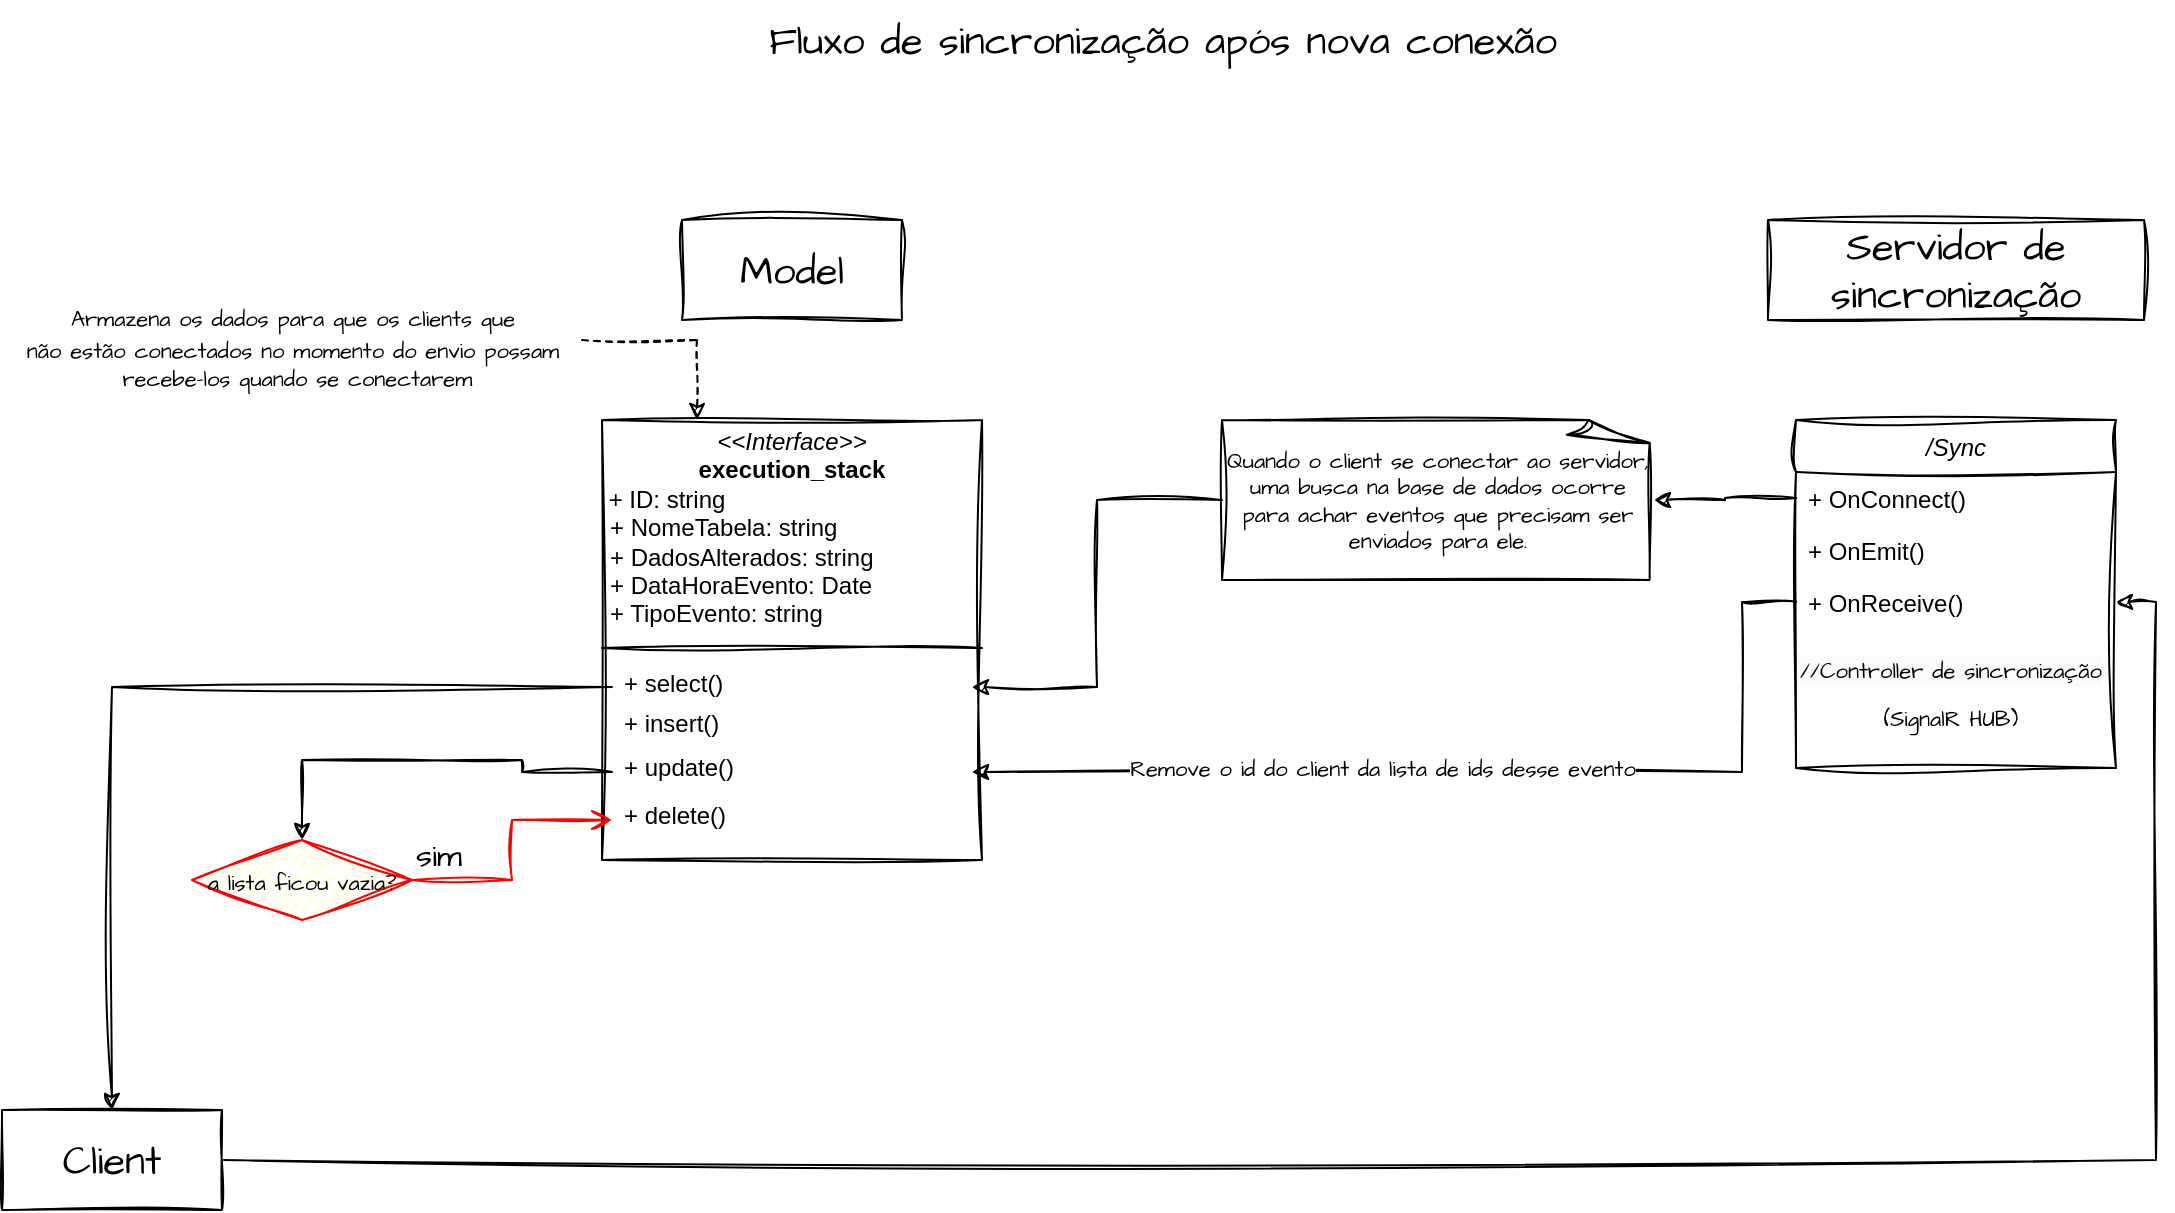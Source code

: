 <mxfile version="22.1.0" type="github" pages="3">
  <diagram id="C5RBs43oDa-KdzZeNtuy" name="Primeira sincronização">
    <mxGraphModel dx="2637" dy="518" grid="1" gridSize="10" guides="1" tooltips="1" connect="1" arrows="1" fold="1" page="1" pageScale="1" pageWidth="827" pageHeight="1169" math="0" shadow="0">
      <root>
        <mxCell id="WIyWlLk6GJQsqaUBKTNV-0" />
        <mxCell id="WIyWlLk6GJQsqaUBKTNV-1" parent="WIyWlLk6GJQsqaUBKTNV-0" />
        <mxCell id="jRsQkOjOdsNTi6uR8f5m-53" style="edgeStyle=orthogonalEdgeStyle;rounded=0;sketch=1;hachureGap=4;jiggle=2;curveFitting=1;orthogonalLoop=1;jettySize=auto;html=1;exitX=1;exitY=0.5;exitDx=0;exitDy=0;entryX=1;entryY=0.5;entryDx=0;entryDy=0;fontFamily=Architects Daughter;fontSource=https%3A%2F%2Ffonts.googleapis.com%2Fcss%3Ffamily%3DArchitects%2BDaughter;fontSize=16;" parent="WIyWlLk6GJQsqaUBKTNV-1" source="Hi__8zFEiCCDAj8Q8Fkw-0" target="jRsQkOjOdsNTi6uR8f5m-14" edge="1">
          <mxGeometry relative="1" as="geometry" />
        </mxCell>
        <mxCell id="Hi__8zFEiCCDAj8Q8Fkw-0" value="Client" style="html=1;whiteSpace=wrap;sketch=1;hachureGap=4;jiggle=2;curveFitting=1;fontFamily=Architects Daughter;fontSource=https%3A%2F%2Ffonts.googleapis.com%2Fcss%3Ffamily%3DArchitects%2BDaughter;fontSize=20;" parent="WIyWlLk6GJQsqaUBKTNV-1" vertex="1">
          <mxGeometry x="-1390" y="585" width="110" height="50" as="geometry" />
        </mxCell>
        <mxCell id="Hi__8zFEiCCDAj8Q8Fkw-1" value="Model" style="html=1;whiteSpace=wrap;sketch=1;hachureGap=4;jiggle=2;curveFitting=1;fontFamily=Architects Daughter;fontSource=https%3A%2F%2Ffonts.googleapis.com%2Fcss%3Ffamily%3DArchitects%2BDaughter;fontSize=20;" parent="WIyWlLk6GJQsqaUBKTNV-1" vertex="1">
          <mxGeometry x="-1050" y="140" width="110" height="50" as="geometry" />
        </mxCell>
        <mxCell id="Hi__8zFEiCCDAj8Q8Fkw-2" value="Servidor de sincronização" style="html=1;whiteSpace=wrap;sketch=1;hachureGap=4;jiggle=2;curveFitting=1;fontFamily=Architects Daughter;fontSource=https%3A%2F%2Ffonts.googleapis.com%2Fcss%3Ffamily%3DArchitects%2BDaughter;fontSize=20;" parent="WIyWlLk6GJQsqaUBKTNV-1" vertex="1">
          <mxGeometry x="-507" y="140" width="188" height="50" as="geometry" />
        </mxCell>
        <mxCell id="Hi__8zFEiCCDAj8Q8Fkw-3" value="/Sync" style="swimlane;fontStyle=2;align=center;verticalAlign=top;childLayout=stackLayout;horizontal=1;startSize=26;horizontalStack=0;resizeParent=1;resizeLast=0;collapsible=1;marginBottom=0;rounded=0;shadow=0;strokeWidth=1;sketch=1;curveFitting=1;jiggle=2;" parent="WIyWlLk6GJQsqaUBKTNV-1" vertex="1">
          <mxGeometry x="-493" y="240" width="160" height="174" as="geometry">
            <mxRectangle x="230" y="140" width="160" height="26" as="alternateBounds" />
          </mxGeometry>
        </mxCell>
        <mxCell id="Hi__8zFEiCCDAj8Q8Fkw-8" value="+ OnConnect()" style="text;align=left;verticalAlign=top;spacingLeft=4;spacingRight=4;overflow=hidden;rotatable=0;points=[[0,0.5],[1,0.5]];portConstraint=eastwest;sketch=1;curveFitting=1;jiggle=2;" parent="Hi__8zFEiCCDAj8Q8Fkw-3" vertex="1">
          <mxGeometry y="26" width="160" height="26" as="geometry" />
        </mxCell>
        <mxCell id="Hi__8zFEiCCDAj8Q8Fkw-10" value="+ OnEmit()" style="text;align=left;verticalAlign=top;spacingLeft=4;spacingRight=4;overflow=hidden;rotatable=0;points=[[0,0.5],[1,0.5]];portConstraint=eastwest;sketch=1;curveFitting=1;jiggle=2;" parent="Hi__8zFEiCCDAj8Q8Fkw-3" vertex="1">
          <mxGeometry y="52" width="160" height="26" as="geometry" />
        </mxCell>
        <mxCell id="jRsQkOjOdsNTi6uR8f5m-14" value="+ OnReceive()" style="text;align=left;verticalAlign=top;spacingLeft=4;spacingRight=4;overflow=hidden;rotatable=0;points=[[0,0.5],[1,0.5]];portConstraint=eastwest;sketch=1;curveFitting=1;jiggle=2;" parent="Hi__8zFEiCCDAj8Q8Fkw-3" vertex="1">
          <mxGeometry y="78" width="160" height="26" as="geometry" />
        </mxCell>
        <mxCell id="vqzMiXKbGknRWC0DVuDT-0" value="&lt;span style=&quot;color: rgb(0, 0, 0); font-family: &amp;quot;Architects Daughter&amp;quot;; font-size: 11px; font-style: normal; font-variant-ligatures: normal; font-variant-caps: normal; font-weight: 400; letter-spacing: normal; orphans: 2; text-align: center; text-indent: 0px; text-transform: none; widows: 2; word-spacing: 0px; -webkit-text-stroke-width: 0px; background-color: rgb(251, 251, 251); text-decoration-thickness: initial; text-decoration-style: initial; text-decoration-color: initial; float: none; display: inline !important;&quot;&gt;//Controller de sincronização&lt;/span&gt;&lt;br style=&quot;border-color: var(--border-color); color: rgb(0, 0, 0); font-family: &amp;quot;Architects Daughter&amp;quot;; font-size: 11px; font-style: normal; font-variant-ligatures: normal; font-variant-caps: normal; font-weight: 400; letter-spacing: normal; orphans: 2; text-align: center; text-indent: 0px; text-transform: none; widows: 2; word-spacing: 0px; -webkit-text-stroke-width: 0px; background-color: rgb(251, 251, 251); text-decoration-thickness: initial; text-decoration-style: initial; text-decoration-color: initial;&quot;&gt;&lt;div style=&quot;text-align: center;&quot;&gt;&lt;span style=&quot;font-size: 11px;&quot;&gt;(SignalR HUB)&lt;/span&gt;&lt;/div&gt;" style="text;whiteSpace=wrap;html=1;fontSize=20;fontFamily=Architects Daughter;" vertex="1" parent="Hi__8zFEiCCDAj8Q8Fkw-3">
          <mxGeometry y="104" width="160" height="70" as="geometry" />
        </mxCell>
        <mxCell id="jRsQkOjOdsNTi6uR8f5m-15" value="Quando o client se conectar ao servidor, uma busca na base de dados ocorre para achar eventos que precisam ser enviados para ele." style="whiteSpace=wrap;html=1;shape=mxgraph.basic.document;sketch=1;hachureGap=4;jiggle=2;curveFitting=1;fontFamily=Architects Daughter;fontSource=https%3A%2F%2Ffonts.googleapis.com%2Fcss%3Ffamily%3DArchitects%2BDaughter;fontSize=11;" parent="WIyWlLk6GJQsqaUBKTNV-1" vertex="1">
          <mxGeometry x="-780" y="240" width="216" height="80" as="geometry" />
        </mxCell>
        <mxCell id="jRsQkOjOdsNTi6uR8f5m-16" style="edgeStyle=orthogonalEdgeStyle;rounded=0;sketch=1;hachureGap=4;jiggle=2;curveFitting=1;orthogonalLoop=1;jettySize=auto;html=1;exitX=0;exitY=0.5;exitDx=0;exitDy=0;fontFamily=Architects Daughter;fontSource=https%3A%2F%2Ffonts.googleapis.com%2Fcss%3Ffamily%3DArchitects%2BDaughter;fontSize=16;" parent="WIyWlLk6GJQsqaUBKTNV-1" source="Hi__8zFEiCCDAj8Q8Fkw-8" target="jRsQkOjOdsNTi6uR8f5m-15" edge="1">
          <mxGeometry relative="1" as="geometry" />
        </mxCell>
        <mxCell id="jRsQkOjOdsNTi6uR8f5m-18" value="&lt;p style=&quot;margin:0px;margin-top:4px;text-align:center;&quot;&gt;&lt;i&gt;&amp;lt;&amp;lt;Interface&amp;gt;&amp;gt;&lt;/i&gt;&lt;br&gt;&lt;/p&gt;&lt;div style=&quot;text-align: center;&quot;&gt;&lt;span style=&quot;background-color: initial; text-align: left;&quot;&gt;&lt;b&gt;execution_stack&lt;/b&gt;&lt;/span&gt;&lt;/div&gt;&lt;div style=&quot;&quot;&gt;&lt;span style=&quot;background-color: initial;&quot;&gt;&amp;nbsp;+ ID: string&lt;/span&gt;&lt;/div&gt;&lt;p style=&quot;margin:0px;margin-left:4px;&quot;&gt;+ NomeTabela: string&lt;/p&gt;&lt;p style=&quot;margin:0px;margin-left:4px;&quot;&gt;+ DadosAlterados: string&lt;/p&gt;&lt;p style=&quot;margin:0px;margin-left:4px;&quot;&gt;+ DataHoraEvento: Date&lt;/p&gt;&lt;p style=&quot;margin:0px;margin-left:4px;&quot;&gt;+ TipoEvento: string&lt;/p&gt;&lt;p style=&quot;margin:0px;margin-left:4px;&quot;&gt;&lt;br&gt;&lt;/p&gt;" style="verticalAlign=top;align=left;overflow=fill;fontSize=12;fontFamily=Helvetica;html=1;whiteSpace=wrap;sketch=1;hachureGap=4;jiggle=2;curveFitting=1;fontSource=https%3A%2F%2Ffonts.googleapis.com%2Fcss%3Ffamily%3DArchitects%2BDaughter;" parent="WIyWlLk6GJQsqaUBKTNV-1" vertex="1">
          <mxGeometry x="-1090" y="240" width="190" height="220" as="geometry" />
        </mxCell>
        <mxCell id="jRsQkOjOdsNTi6uR8f5m-23" style="edgeStyle=orthogonalEdgeStyle;rounded=0;sketch=1;hachureGap=4;jiggle=2;curveFitting=1;orthogonalLoop=1;jettySize=auto;html=1;fontFamily=Architects Daughter;fontSource=https%3A%2F%2Ffonts.googleapis.com%2Fcss%3Ffamily%3DArchitects%2BDaughter;fontSize=16;exitX=0;exitY=0.5;exitDx=0;exitDy=0;exitPerimeter=0;" parent="WIyWlLk6GJQsqaUBKTNV-1" source="jRsQkOjOdsNTi6uR8f5m-15" target="jRsQkOjOdsNTi6uR8f5m-27" edge="1">
          <mxGeometry relative="1" as="geometry">
            <mxPoint x="-850" y="360" as="targetPoint" />
          </mxGeometry>
        </mxCell>
        <mxCell id="jRsQkOjOdsNTi6uR8f5m-25" value="" style="line;strokeWidth=1;fillColor=none;align=left;verticalAlign=middle;spacingTop=-1;spacingLeft=3;spacingRight=3;rotatable=0;labelPosition=right;points=[];portConstraint=eastwest;strokeColor=inherit;sketch=1;hachureGap=4;jiggle=2;curveFitting=1;fontFamily=Architects Daughter;fontSource=https%3A%2F%2Ffonts.googleapis.com%2Fcss%3Ffamily%3DArchitects%2BDaughter;fontSize=20;" parent="WIyWlLk6GJQsqaUBKTNV-1" vertex="1">
          <mxGeometry x="-1090" y="350" width="190" height="8" as="geometry" />
        </mxCell>
        <mxCell id="jRsQkOjOdsNTi6uR8f5m-26" value="+ insert()" style="text;align=left;verticalAlign=top;spacingLeft=4;spacingRight=4;overflow=hidden;rotatable=0;points=[[0,0.5],[1,0.5]];portConstraint=eastwest;sketch=1;curveFitting=1;jiggle=2;" parent="WIyWlLk6GJQsqaUBKTNV-1" vertex="1">
          <mxGeometry x="-1085" y="378" width="180" height="32" as="geometry" />
        </mxCell>
        <mxCell id="jRsQkOjOdsNTi6uR8f5m-66" style="edgeStyle=orthogonalEdgeStyle;rounded=0;sketch=1;hachureGap=4;jiggle=2;curveFitting=1;orthogonalLoop=1;jettySize=auto;html=1;entryX=0.5;entryY=0;entryDx=0;entryDy=0;fontFamily=Architects Daughter;fontSource=https%3A%2F%2Ffonts.googleapis.com%2Fcss%3Ffamily%3DArchitects%2BDaughter;fontSize=16;" parent="WIyWlLk6GJQsqaUBKTNV-1" source="jRsQkOjOdsNTi6uR8f5m-27" target="Hi__8zFEiCCDAj8Q8Fkw-0" edge="1">
          <mxGeometry relative="1" as="geometry" />
        </mxCell>
        <mxCell id="jRsQkOjOdsNTi6uR8f5m-27" value="+ select()" style="text;align=left;verticalAlign=top;spacingLeft=4;spacingRight=4;overflow=hidden;rotatable=0;points=[[0,0.5],[1,0.5]];portConstraint=eastwest;sketch=1;curveFitting=1;jiggle=2;" parent="WIyWlLk6GJQsqaUBKTNV-1" vertex="1">
          <mxGeometry x="-1085" y="358" width="180" height="31" as="geometry" />
        </mxCell>
        <mxCell id="jRsQkOjOdsNTi6uR8f5m-64" style="edgeStyle=orthogonalEdgeStyle;rounded=0;sketch=1;hachureGap=4;jiggle=2;curveFitting=1;orthogonalLoop=1;jettySize=auto;html=1;entryX=0.5;entryY=0;entryDx=0;entryDy=0;fontFamily=Architects Daughter;fontSource=https%3A%2F%2Ffonts.googleapis.com%2Fcss%3Ffamily%3DArchitects%2BDaughter;fontSize=16;" parent="WIyWlLk6GJQsqaUBKTNV-1" source="jRsQkOjOdsNTi6uR8f5m-28" target="jRsQkOjOdsNTi6uR8f5m-59" edge="1">
          <mxGeometry relative="1" as="geometry">
            <Array as="points">
              <mxPoint x="-1130" y="416" />
              <mxPoint x="-1130" y="410" />
              <mxPoint x="-1240" y="410" />
            </Array>
          </mxGeometry>
        </mxCell>
        <mxCell id="jRsQkOjOdsNTi6uR8f5m-28" value="+ update()" style="text;align=left;verticalAlign=top;spacingLeft=4;spacingRight=4;overflow=hidden;rotatable=0;points=[[0,0.5],[1,0.5]];portConstraint=eastwest;sketch=1;curveFitting=1;jiggle=2;" parent="WIyWlLk6GJQsqaUBKTNV-1" vertex="1">
          <mxGeometry x="-1085" y="400" width="180" height="32" as="geometry" />
        </mxCell>
        <mxCell id="jRsQkOjOdsNTi6uR8f5m-54" style="edgeStyle=orthogonalEdgeStyle;rounded=0;sketch=1;hachureGap=4;jiggle=2;curveFitting=1;orthogonalLoop=1;jettySize=auto;html=1;exitX=0;exitY=0.5;exitDx=0;exitDy=0;entryX=1;entryY=0.5;entryDx=0;entryDy=0;fontFamily=Architects Daughter;fontSource=https%3A%2F%2Ffonts.googleapis.com%2Fcss%3Ffamily%3DArchitects%2BDaughter;fontSize=16;" parent="WIyWlLk6GJQsqaUBKTNV-1" source="jRsQkOjOdsNTi6uR8f5m-14" target="jRsQkOjOdsNTi6uR8f5m-28" edge="1">
          <mxGeometry relative="1" as="geometry">
            <Array as="points">
              <mxPoint x="-520" y="331" />
              <mxPoint x="-520" y="416" />
            </Array>
          </mxGeometry>
        </mxCell>
        <mxCell id="jRsQkOjOdsNTi6uR8f5m-55" value="&lt;font style=&quot;font-size: 11px;&quot;&gt;Remove o id do client da lista de ids desse evento&lt;/font&gt;" style="edgeLabel;html=1;align=center;verticalAlign=middle;resizable=0;points=[];fontSize=20;fontFamily=Architects Daughter;" parent="jRsQkOjOdsNTi6uR8f5m-54" vertex="1" connectable="0">
          <mxGeometry x="0.189" relative="1" as="geometry">
            <mxPoint x="3" y="-5" as="offset" />
          </mxGeometry>
        </mxCell>
        <mxCell id="jRsQkOjOdsNTi6uR8f5m-56" value="+ delete()" style="text;align=left;verticalAlign=top;spacingLeft=4;spacingRight=4;overflow=hidden;rotatable=0;points=[[0,0.5],[1,0.5]];portConstraint=eastwest;sketch=1;curveFitting=1;jiggle=2;" parent="WIyWlLk6GJQsqaUBKTNV-1" vertex="1">
          <mxGeometry x="-1085" y="424" width="180" height="32" as="geometry" />
        </mxCell>
        <mxCell id="jRsQkOjOdsNTi6uR8f5m-59" value="&lt;p style=&quot;line-height: 10%;&quot;&gt;&lt;font style=&quot;font-size: 11px;&quot;&gt;a lista ficou vazia?&lt;/font&gt;&lt;/p&gt;" style="rhombus;whiteSpace=wrap;html=1;fontColor=#000000;fillColor=#ffffc0;strokeColor=#ff0000;sketch=1;hachureGap=4;jiggle=2;curveFitting=1;fontFamily=Architects Daughter;fontSource=https%3A%2F%2Ffonts.googleapis.com%2Fcss%3Ffamily%3DArchitects%2BDaughter;fontSize=20;" parent="WIyWlLk6GJQsqaUBKTNV-1" vertex="1">
          <mxGeometry x="-1295" y="450" width="110" height="40" as="geometry" />
        </mxCell>
        <mxCell id="jRsQkOjOdsNTi6uR8f5m-60" value="sim" style="edgeStyle=orthogonalEdgeStyle;html=1;align=left;verticalAlign=bottom;endArrow=open;endSize=8;strokeColor=#ff0000;rounded=0;sketch=1;hachureGap=4;jiggle=2;curveFitting=1;fontFamily=Architects Daughter;fontSource=https%3A%2F%2Ffonts.googleapis.com%2Fcss%3Ffamily%3DArchitects%2BDaughter;fontSize=16;" parent="WIyWlLk6GJQsqaUBKTNV-1" source="jRsQkOjOdsNTi6uR8f5m-59" target="jRsQkOjOdsNTi6uR8f5m-56" edge="1">
          <mxGeometry x="-1" relative="1" as="geometry">
            <mxPoint x="-1100" y="440" as="targetPoint" />
            <mxPoint as="offset" />
          </mxGeometry>
        </mxCell>
        <mxCell id="jRsQkOjOdsNTi6uR8f5m-67" value="Fluxo de sincronização após nova conexão" style="text;html=1;align=center;verticalAlign=middle;resizable=0;points=[];autosize=1;strokeColor=none;fillColor=none;fontSize=20;fontFamily=Architects Daughter;imageAlign=center;" parent="WIyWlLk6GJQsqaUBKTNV-1" vertex="1">
          <mxGeometry x="-1020" y="30" width="420" height="40" as="geometry" />
        </mxCell>
        <mxCell id="HvJhu8RIFM7844xApChd-3" style="edgeStyle=orthogonalEdgeStyle;rounded=0;sketch=1;hachureGap=4;jiggle=2;curveFitting=1;orthogonalLoop=1;jettySize=auto;html=1;entryX=0.25;entryY=0;entryDx=0;entryDy=0;fontFamily=Architects Daughter;fontSource=https%3A%2F%2Ffonts.googleapis.com%2Fcss%3Ffamily%3DArchitects%2BDaughter;fontSize=16;dashed=1;" parent="WIyWlLk6GJQsqaUBKTNV-1" source="HvJhu8RIFM7844xApChd-0" target="jRsQkOjOdsNTi6uR8f5m-18" edge="1">
          <mxGeometry relative="1" as="geometry" />
        </mxCell>
        <mxCell id="HvJhu8RIFM7844xApChd-0" value="&lt;p style=&quot;line-height: 82%;&quot;&gt;&lt;/p&gt;&lt;div style=&quot;&quot;&gt;&lt;span style=&quot;font-size: 11px; background-color: initial;&quot;&gt;Armazena os dados para que os clients que&lt;/span&gt;&lt;/div&gt;&lt;font style=&quot;font-size: 11px;&quot;&gt;&lt;div style=&quot;&quot;&gt;&lt;span style=&quot;background-color: initial;&quot;&gt;não estão conectados no momento do envio possam&lt;/span&gt;&lt;/div&gt;&lt;div style=&quot;&quot;&gt;&lt;span style=&quot;background-color: initial;&quot;&gt;&amp;nbsp;recebe-los quando se conectarem&lt;/span&gt;&lt;/div&gt;&lt;/font&gt;&lt;p&gt;&lt;/p&gt;" style="text;html=1;align=center;verticalAlign=middle;resizable=0;points=[];autosize=1;strokeColor=none;fillColor=none;fontSize=20;fontFamily=Architects Daughter;" parent="WIyWlLk6GJQsqaUBKTNV-1" vertex="1">
          <mxGeometry x="-1390" y="150" width="290" height="100" as="geometry" />
        </mxCell>
      </root>
    </mxGraphModel>
  </diagram>
  <diagram id="I1425I6Q4lxcdnc3qopk" name="Emissão de eventos">
    <mxGraphModel dx="1397" dy="300" grid="1" gridSize="10" guides="1" tooltips="1" connect="1" arrows="1" fold="1" page="1" pageScale="1" pageWidth="827" pageHeight="1169" math="0" shadow="0">
      <root>
        <mxCell id="0" />
        <mxCell id="1" parent="0" />
        <mxCell id="ARGoLYZWWMT1wSKJ1vYB-2" style="edgeStyle=orthogonalEdgeStyle;rounded=0;sketch=1;hachureGap=4;jiggle=2;curveFitting=1;orthogonalLoop=1;jettySize=auto;html=1;fontFamily=Architects Daughter;fontSource=https%3A%2F%2Ffonts.googleapis.com%2Fcss%3Ffamily%3DArchitects%2BDaughter;fontSize=16;" parent="1" source="ZoaKxBdLKp1PREuJ3JFW-2" target="ZoaKxBdLKp1PREuJ3JFW-7" edge="1">
          <mxGeometry relative="1" as="geometry" />
        </mxCell>
        <mxCell id="ARGoLYZWWMT1wSKJ1vYB-14" value="&lt;font style=&quot;font-size: 11px;&quot;&gt;Registrou alteração na base&lt;/font&gt;" style="edgeLabel;html=1;align=center;verticalAlign=middle;resizable=0;points=[];fontSize=20;fontFamily=Architects Daughter;" parent="ARGoLYZWWMT1wSKJ1vYB-2" vertex="1" connectable="0">
          <mxGeometry x="-0.053" y="-1" relative="1" as="geometry">
            <mxPoint x="-59" y="-66" as="offset" />
          </mxGeometry>
        </mxCell>
        <mxCell id="ZoaKxBdLKp1PREuJ3JFW-2" value="Client" style="html=1;whiteSpace=wrap;sketch=1;hachureGap=4;jiggle=2;curveFitting=1;fontFamily=Architects Daughter;fontSource=https%3A%2F%2Ffonts.googleapis.com%2Fcss%3Ffamily%3DArchitects%2BDaughter;fontSize=20;" parent="1" vertex="1">
          <mxGeometry x="-800" y="140" width="110" height="50" as="geometry" />
        </mxCell>
        <mxCell id="ZoaKxBdLKp1PREuJ3JFW-3" value="Model" style="html=1;whiteSpace=wrap;sketch=1;hachureGap=4;jiggle=2;curveFitting=1;fontFamily=Architects Daughter;fontSource=https%3A%2F%2Ffonts.googleapis.com%2Fcss%3Ffamily%3DArchitects%2BDaughter;fontSize=20;" parent="1" vertex="1">
          <mxGeometry x="190" y="100" width="110" height="50" as="geometry" />
        </mxCell>
        <mxCell id="ZoaKxBdLKp1PREuJ3JFW-4" value="Servidor de sincronização" style="html=1;whiteSpace=wrap;sketch=1;hachureGap=4;jiggle=2;curveFitting=1;fontFamily=Architects Daughter;fontSource=https%3A%2F%2Ffonts.googleapis.com%2Fcss%3Ffamily%3DArchitects%2BDaughter;fontSize=20;" parent="1" vertex="1">
          <mxGeometry x="-475.5" y="140" width="188" height="50" as="geometry" />
        </mxCell>
        <mxCell id="ZoaKxBdLKp1PREuJ3JFW-5" value="/Sync" style="swimlane;fontStyle=2;align=center;verticalAlign=top;childLayout=stackLayout;horizontal=1;startSize=26;horizontalStack=0;resizeParent=1;resizeLast=0;collapsible=1;marginBottom=0;rounded=0;shadow=0;strokeWidth=1;sketch=1;curveFitting=1;jiggle=2;" parent="1" vertex="1">
          <mxGeometry x="-493" y="240" width="223" height="164" as="geometry">
            <mxRectangle x="230" y="140" width="160" height="26" as="alternateBounds" />
          </mxGeometry>
        </mxCell>
        <mxCell id="ZoaKxBdLKp1PREuJ3JFW-6" value="+ OnConnect()" style="text;align=left;verticalAlign=top;spacingLeft=4;spacingRight=4;overflow=hidden;rotatable=0;points=[[0,0.5],[1,0.5]];portConstraint=eastwest;sketch=1;curveFitting=1;jiggle=2;" parent="ZoaKxBdLKp1PREuJ3JFW-5" vertex="1">
          <mxGeometry y="26" width="223" height="26" as="geometry" />
        </mxCell>
        <mxCell id="ZoaKxBdLKp1PREuJ3JFW-7" value="+ OnEmit(in event: execution_stack)" style="text;align=left;verticalAlign=top;spacingLeft=4;spacingRight=4;overflow=hidden;rotatable=0;points=[[0,0.5],[1,0.5]];portConstraint=eastwest;sketch=1;curveFitting=1;jiggle=2;fontStyle=2" parent="ZoaKxBdLKp1PREuJ3JFW-5" vertex="1">
          <mxGeometry y="52" width="223" height="26" as="geometry" />
        </mxCell>
        <mxCell id="ZoaKxBdLKp1PREuJ3JFW-8" value="+ OnReceive()" style="text;align=left;verticalAlign=top;spacingLeft=4;spacingRight=4;overflow=hidden;rotatable=0;points=[[0,0.5],[1,0.5]];portConstraint=eastwest;sketch=1;curveFitting=1;jiggle=2;" parent="ZoaKxBdLKp1PREuJ3JFW-5" vertex="1">
          <mxGeometry y="78" width="223" height="26" as="geometry" />
        </mxCell>
        <mxCell id="joi9s1srGYAvUPjW6hSq-1" value="&lt;font style=&quot;font-size: 11px;&quot;&gt;//Controller de sincronização&lt;br&gt;(SignalR HUB)&lt;/font&gt;" style="text;html=1;align=center;verticalAlign=middle;resizable=0;points=[];autosize=1;strokeColor=none;fillColor=none;fontSize=20;fontFamily=Architects Daughter;" vertex="1" parent="ZoaKxBdLKp1PREuJ3JFW-5">
          <mxGeometry y="104" width="223" height="60" as="geometry" />
        </mxCell>
        <mxCell id="ZoaKxBdLKp1PREuJ3JFW-11" value="&lt;p style=&quot;margin:0px;margin-top:4px;text-align:center;&quot;&gt;&lt;i&gt;&amp;lt;&amp;lt;Interface&amp;gt;&amp;gt;&lt;/i&gt;&lt;br&gt;&lt;/p&gt;&lt;div style=&quot;text-align: center;&quot;&gt;&lt;span style=&quot;background-color: initial; text-align: left;&quot;&gt;&lt;b&gt;execution_stack&lt;/b&gt;&lt;/span&gt;&lt;/div&gt;&lt;div style=&quot;&quot;&gt;&lt;span style=&quot;background-color: initial;&quot;&gt;&amp;nbsp;&lt;/span&gt;&lt;/div&gt;" style="verticalAlign=top;align=left;overflow=fill;fontSize=12;fontFamily=Helvetica;html=1;whiteSpace=wrap;sketch=1;hachureGap=4;jiggle=2;curveFitting=1;fontSource=https%3A%2F%2Ffonts.googleapis.com%2Fcss%3Ffamily%3DArchitects%2BDaughter;" parent="1" vertex="1">
          <mxGeometry x="150" y="200" width="220" height="260" as="geometry" />
        </mxCell>
        <mxCell id="ZoaKxBdLKp1PREuJ3JFW-13" value="" style="line;strokeWidth=1;fillColor=none;align=left;verticalAlign=middle;spacingTop=-1;spacingLeft=3;spacingRight=3;rotatable=0;labelPosition=right;points=[];portConstraint=eastwest;strokeColor=inherit;sketch=1;hachureGap=4;jiggle=2;curveFitting=1;fontFamily=Architects Daughter;fontSource=https%3A%2F%2Ffonts.googleapis.com%2Fcss%3Ffamily%3DArchitects%2BDaughter;fontSize=20;" parent="1" vertex="1">
          <mxGeometry x="150" y="349" width="220" height="8" as="geometry" />
        </mxCell>
        <mxCell id="ZoaKxBdLKp1PREuJ3JFW-14" value="+ insert()" style="text;align=left;verticalAlign=top;spacingLeft=4;spacingRight=4;overflow=hidden;rotatable=0;points=[[0,0.5],[1,0.5]];portConstraint=eastwest;sketch=1;curveFitting=1;jiggle=2;" parent="1" vertex="1">
          <mxGeometry x="155" y="380" width="180" height="32" as="geometry" />
        </mxCell>
        <mxCell id="ZoaKxBdLKp1PREuJ3JFW-16" value="+ select()" style="text;align=left;verticalAlign=top;spacingLeft=4;spacingRight=4;overflow=hidden;rotatable=0;points=[[0,0.5],[1,0.5]];portConstraint=eastwest;sketch=1;curveFitting=1;jiggle=2;" parent="1" vertex="1">
          <mxGeometry x="155" y="360" width="180" height="31" as="geometry" />
        </mxCell>
        <mxCell id="ZoaKxBdLKp1PREuJ3JFW-18" value="+ update()" style="text;align=left;verticalAlign=top;spacingLeft=4;spacingRight=4;overflow=hidden;rotatable=0;points=[[0,0.5],[1,0.5]];portConstraint=eastwest;sketch=1;curveFitting=1;jiggle=2;" parent="1" vertex="1">
          <mxGeometry x="155" y="402" width="180" height="32" as="geometry" />
        </mxCell>
        <mxCell id="ZoaKxBdLKp1PREuJ3JFW-21" value="+ delete()" style="text;align=left;verticalAlign=top;spacingLeft=4;spacingRight=4;overflow=hidden;rotatable=0;points=[[0,0.5],[1,0.5]];portConstraint=eastwest;sketch=1;curveFitting=1;jiggle=2;" parent="1" vertex="1">
          <mxGeometry x="155" y="426" width="180" height="32" as="geometry" />
        </mxCell>
        <mxCell id="ZoaKxBdLKp1PREuJ3JFW-24" value="Fluxo de emissão de eventos do client para o server" style="text;html=1;align=center;verticalAlign=middle;resizable=0;points=[];autosize=1;strokeColor=none;fillColor=none;fontSize=20;fontFamily=Architects Daughter;imageAlign=center;" parent="1" vertex="1">
          <mxGeometry x="-290" y="30" width="510" height="40" as="geometry" />
        </mxCell>
        <mxCell id="ARGoLYZWWMT1wSKJ1vYB-3" style="edgeStyle=orthogonalEdgeStyle;rounded=0;sketch=1;hachureGap=4;jiggle=2;curveFitting=1;orthogonalLoop=1;jettySize=auto;html=1;entryX=0;entryY=0.5;entryDx=0;entryDy=0;fontFamily=Architects Daughter;fontSource=https%3A%2F%2Ffonts.googleapis.com%2Fcss%3Ffamily%3DArchitects%2BDaughter;fontSize=16;" parent="1" source="ZoaKxBdLKp1PREuJ3JFW-7" target="ZoaKxBdLKp1PREuJ3JFW-14" edge="1">
          <mxGeometry relative="1" as="geometry" />
        </mxCell>
        <mxCell id="ARGoLYZWWMT1wSKJ1vYB-6" value="+ ID: string" style="text;html=1;strokeColor=none;fillColor=none;align=left;verticalAlign=middle;whiteSpace=wrap;rounded=0;fontSize=11;fontFamily=Architects Daughter;" parent="1" vertex="1">
          <mxGeometry x="155" y="240" width="210" height="30" as="geometry" />
        </mxCell>
        <mxCell id="ARGoLYZWWMT1wSKJ1vYB-9" value="+ created_at: Date" style="text;html=1;strokeColor=none;fillColor=none;align=left;verticalAlign=middle;whiteSpace=wrap;rounded=0;fontSize=11;fontFamily=Architects Daughter;" parent="1" vertex="1">
          <mxGeometry x="155" y="264" width="210" height="30" as="geometry" />
        </mxCell>
        <mxCell id="ARGoLYZWWMT1wSKJ1vYB-10" value="+ event: string" style="text;html=1;strokeColor=none;fillColor=none;align=left;verticalAlign=middle;whiteSpace=wrap;rounded=0;fontSize=11;fontFamily=Architects Daughter;" parent="1" vertex="1">
          <mxGeometry x="155" y="289" width="210" height="30" as="geometry" />
        </mxCell>
        <mxCell id="ARGoLYZWWMT1wSKJ1vYB-12" value="+ unreceived_ids: Array&amp;lt;string&amp;gt;" style="text;html=1;strokeColor=none;fillColor=none;align=left;verticalAlign=middle;whiteSpace=wrap;rounded=0;fontSize=11;fontFamily=Architects Daughter;" parent="1" vertex="1">
          <mxGeometry x="155" y="313" width="210" height="30" as="geometry" />
        </mxCell>
        <mxCell id="ARGoLYZWWMT1wSKJ1vYB-16" value="" style="endArrow=open;endSize=12;dashed=1;html=1;rounded=0;sketch=1;hachureGap=4;jiggle=2;curveFitting=1;fontFamily=Architects Daughter;fontSource=https%3A%2F%2Ffonts.googleapis.com%2Fcss%3Ffamily%3DArchitects%2BDaughter;fontSize=16;entryX=-0.013;entryY=0.216;entryDx=0;entryDy=0;entryPerimeter=0;" parent="1" source="ZoaKxBdLKp1PREuJ3JFW-7" target="ZoaKxBdLKp1PREuJ3JFW-11" edge="1">
          <mxGeometry width="160" relative="1" as="geometry">
            <mxPoint x="-270" y="254.82" as="sourcePoint" />
            <mxPoint x="-110" y="254.82" as="targetPoint" />
          </mxGeometry>
        </mxCell>
      </root>
    </mxGraphModel>
  </diagram>
  <diagram id="DM7zV98jvHHf0g4bMoey" name="Lista de sincronização">
    <mxGraphModel dx="1426" dy="751" grid="1" gridSize="10" guides="1" tooltips="1" connect="1" arrows="1" fold="1" page="1" pageScale="1" pageWidth="827" pageHeight="1169" math="0" shadow="0">
      <root>
        <mxCell id="0" />
        <mxCell id="1" parent="0" />
      </root>
    </mxGraphModel>
  </diagram>
</mxfile>
